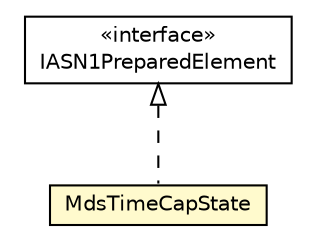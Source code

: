 #!/usr/local/bin/dot
#
# Class diagram 
# Generated by UMLGraph version R5_6-24-gf6e263 (http://www.umlgraph.org/)
#

digraph G {
	edge [fontname="Helvetica",fontsize=10,labelfontname="Helvetica",labelfontsize=10];
	node [fontname="Helvetica",fontsize=10,shape=plaintext];
	nodesep=0.25;
	ranksep=0.5;
	// org.universAAL.lddi.lib.ieeex73std.org.bn.coders.IASN1PreparedElement
	c5521907 [label=<<table title="org.universAAL.lddi.lib.ieeex73std.org.bn.coders.IASN1PreparedElement" border="0" cellborder="1" cellspacing="0" cellpadding="2" port="p" href="../../org/bn/coders/IASN1PreparedElement.html">
		<tr><td><table border="0" cellspacing="0" cellpadding="1">
<tr><td align="center" balign="center"> &#171;interface&#187; </td></tr>
<tr><td align="center" balign="center"> IASN1PreparedElement </td></tr>
		</table></td></tr>
		</table>>, URL="../../org/bn/coders/IASN1PreparedElement.html", fontname="Helvetica", fontcolor="black", fontsize=10.0];
	// org.universAAL.lddi.lib.ieeex73std.x73.p20601.MdsTimeCapState
	c5522074 [label=<<table title="org.universAAL.lddi.lib.ieeex73std.x73.p20601.MdsTimeCapState" border="0" cellborder="1" cellspacing="0" cellpadding="2" port="p" bgcolor="lemonChiffon" href="./MdsTimeCapState.html">
		<tr><td><table border="0" cellspacing="0" cellpadding="1">
<tr><td align="center" balign="center"> MdsTimeCapState </td></tr>
		</table></td></tr>
		</table>>, URL="./MdsTimeCapState.html", fontname="Helvetica", fontcolor="black", fontsize=10.0];
	//org.universAAL.lddi.lib.ieeex73std.x73.p20601.MdsTimeCapState implements org.universAAL.lddi.lib.ieeex73std.org.bn.coders.IASN1PreparedElement
	c5521907:p -> c5522074:p [dir=back,arrowtail=empty,style=dashed];
}

